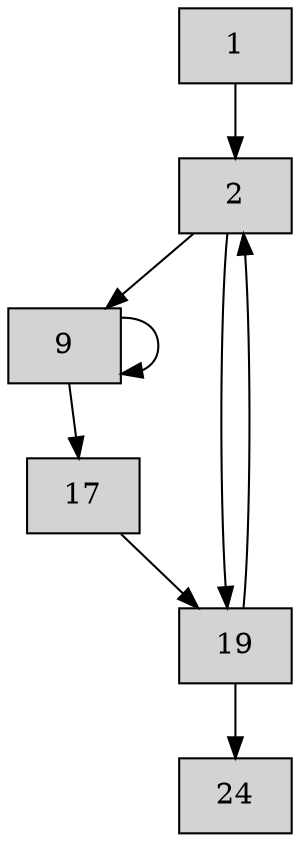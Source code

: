 digraph cfg {
    node [shape=box, style=filled];
    
    1 [label="1"];
    2 [label="2"];
    9 [label="9"];
    17 [label="17"];
    19 [label="19"];
    24 [label="24"];

    1 -> 2;
    2 -> 19;
    2 -> 9;
    9 -> 9;
    9 -> 17;
    17 -> 19;
    19 -> 2;
    19 -> 24;
}